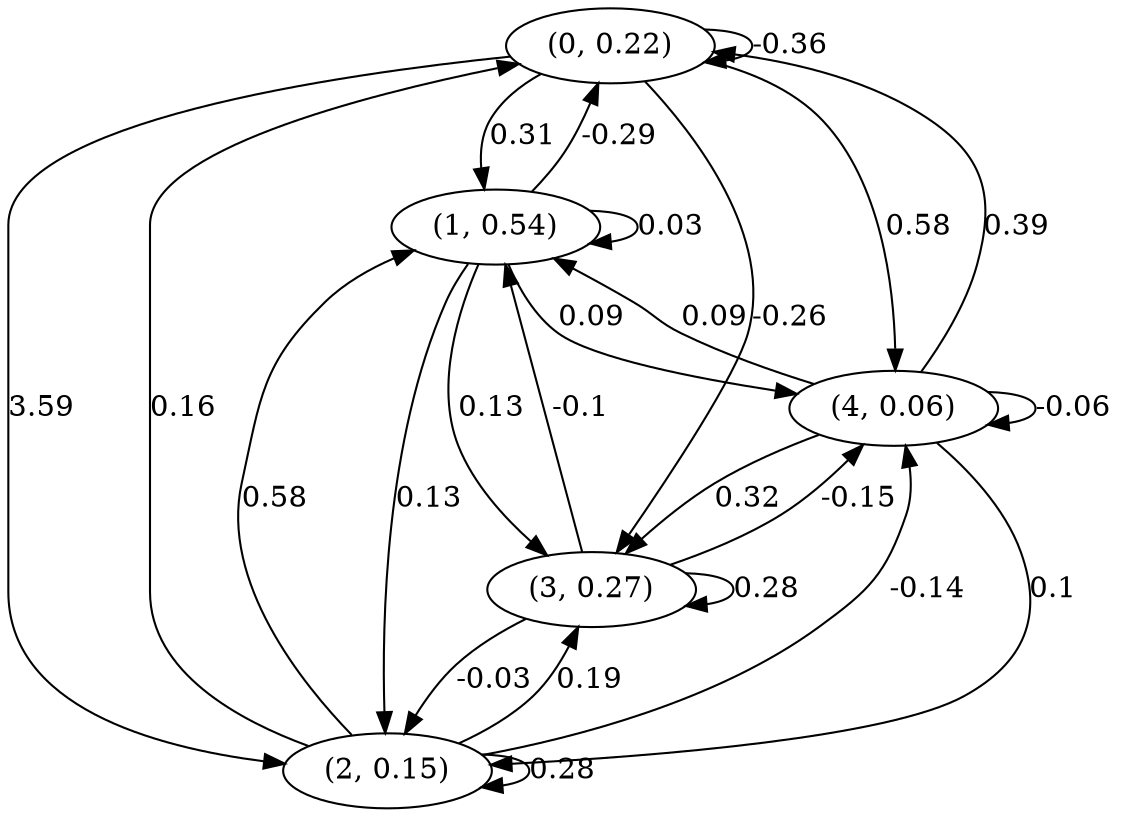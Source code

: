 digraph {
    0 [ label = "(0, 0.22)" ]
    1 [ label = "(1, 0.54)" ]
    2 [ label = "(2, 0.15)" ]
    3 [ label = "(3, 0.27)" ]
    4 [ label = "(4, 0.06)" ]
    0 -> 0 [ label = "-0.36" ]
    1 -> 1 [ label = "0.03" ]
    2 -> 2 [ label = "0.28" ]
    3 -> 3 [ label = "0.28" ]
    4 -> 4 [ label = "-0.06" ]
    1 -> 0 [ label = "-0.29" ]
    2 -> 0 [ label = "0.16" ]
    4 -> 0 [ label = "0.39" ]
    0 -> 1 [ label = "0.31" ]
    2 -> 1 [ label = "0.58" ]
    3 -> 1 [ label = "-0.1" ]
    4 -> 1 [ label = "0.09" ]
    0 -> 2 [ label = "3.59" ]
    1 -> 2 [ label = "0.13" ]
    3 -> 2 [ label = "-0.03" ]
    4 -> 2 [ label = "0.1" ]
    0 -> 3 [ label = "-0.26" ]
    1 -> 3 [ label = "0.13" ]
    2 -> 3 [ label = "0.19" ]
    4 -> 3 [ label = "0.32" ]
    0 -> 4 [ label = "0.58" ]
    1 -> 4 [ label = "0.09" ]
    2 -> 4 [ label = "-0.14" ]
    3 -> 4 [ label = "-0.15" ]
}

